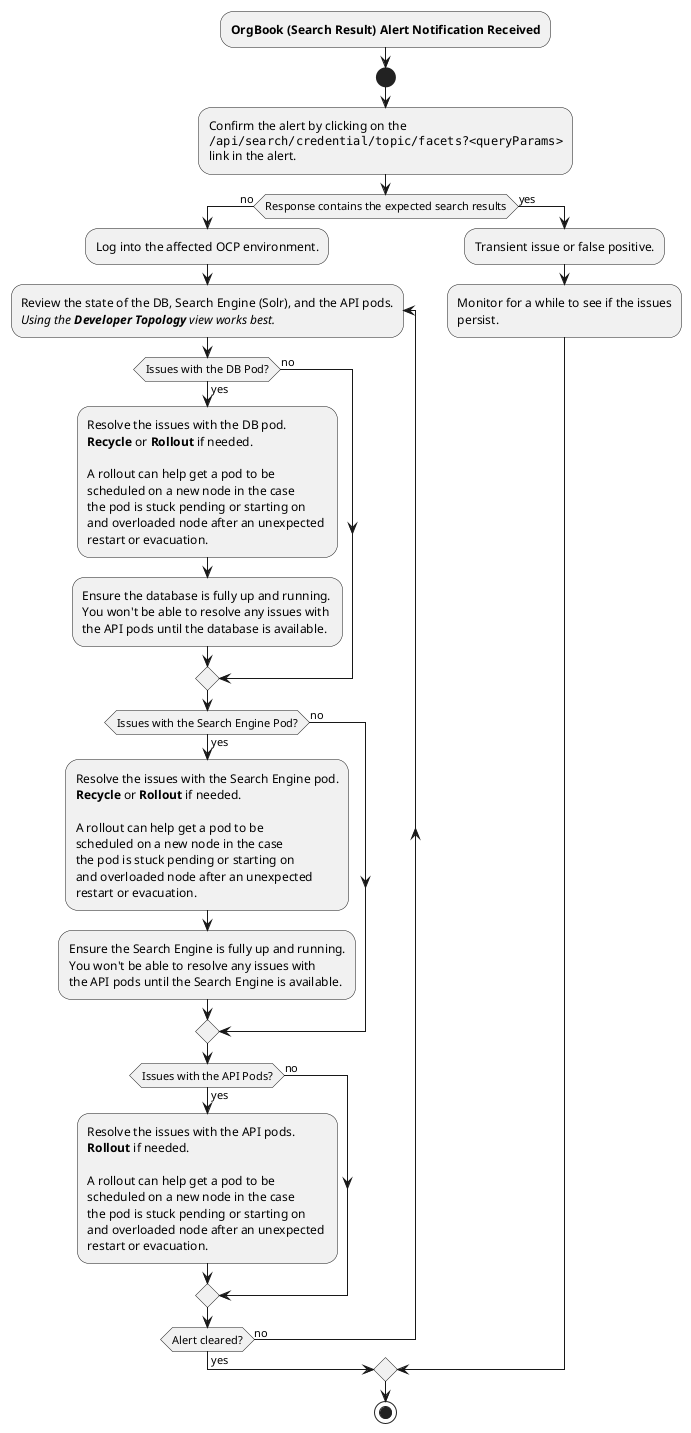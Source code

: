 @startuml

:**OrgBook (Search Result) Alert Notification Received**;
start
:Confirm the alert by clicking on the 
""/api/search/credential/topic/facets?<queryParams>""
link in the alert.;
if (Response contains the expected search results) then (no)
  :Log into the affected OCP environment.;
  repeat :Review the state of the DB, Search Engine (Solr), and the API pods.\n//Using the **Developer Topology** view works best.//;
    if(Issues with the DB Pod?) then (yes)
      :Resolve the issues with the DB pod.
      **Recycle** or **Rollout** if needed.

      A rollout can help get a pod to be
      scheduled on a new node in the case 
      the pod is stuck pending or starting on
      and overloaded node after an unexpected 
      restart or evacuation.;
      :Ensure the database is fully up and running.
      You won't be able to resolve any issues with 
      the API pods until the database is available.;
    else (no)
    endif
    if(Issues with the Search Engine Pod?) then (yes)
      :Resolve the issues with the Search Engine pod.
      **Recycle** or **Rollout** if needed.
      
      A rollout can help get a pod to be
      scheduled on a new node in the case 
      the pod is stuck pending or starting on
      and overloaded node after an unexpected 
      restart or evacuation.;
      :Ensure the Search Engine is fully up and running.
      You won't be able to resolve any issues with 
      the API pods until the Search Engine is available.;
    else (no)
    endif
    if(Issues with the API Pods?) then (yes)
      :Resolve the issues with the API pods.
      **Rollout** if needed.
      
      A rollout can help get a pod to be
      scheduled on a new node in the case 
      the pod is stuck pending or starting on
      and overloaded node after an unexpected 
      restart or evacuation.;
    else (no)
    endif
  repeat while (Alert cleared?) is (no) not (yes)
else (yes)
    :Transient issue or false positive.;
    :Monitor for a while to see if the issues
    persist.;
endif
stop
@enduml
